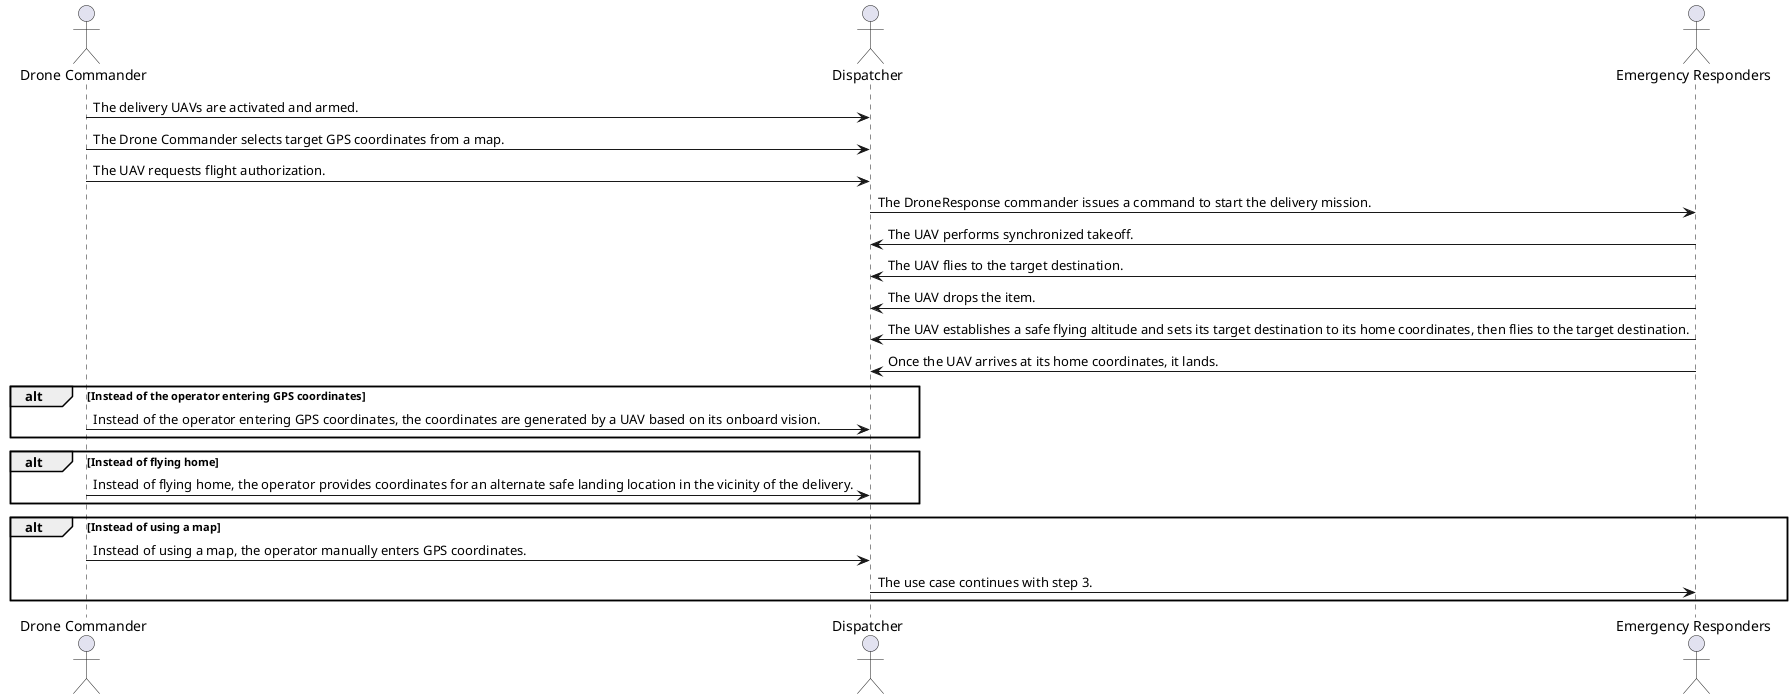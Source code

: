 @startuml "Deliver item to a specific location"

actor "Drone Commander" as DC
actor "Dispatcher" as D
actor "Emergency Responders" as ER

DC -> D: The delivery UAVs are activated and armed.
DC -> D: The Drone Commander selects target GPS coordinates from a map.
DC -> D: The UAV requests flight authorization.
D -> ER: The DroneResponse commander issues a command to start the delivery mission.
ER -> D: The UAV performs synchronized takeoff.
ER -> D: The UAV flies to the target destination.
ER -> D: The UAV drops the item.
ER -> D: The UAV establishes a safe flying altitude and sets its target destination to its home coordinates, then flies to the target destination.
ER -> D: Once the UAV arrives at its home coordinates, it lands.

alt Instead of the operator entering GPS coordinates
    DC -> D: Instead of the operator entering GPS coordinates, the coordinates are generated by a UAV based on its onboard vision.
end

alt Instead of flying home
    DC -> D: Instead of flying home, the operator provides coordinates for an alternate safe landing location in the vicinity of the delivery.
end

alt Instead of using a map
    DC -> D: Instead of using a map, the operator manually enters GPS coordinates.
    D -> ER: The use case continues with step 3.
end

@enduml
